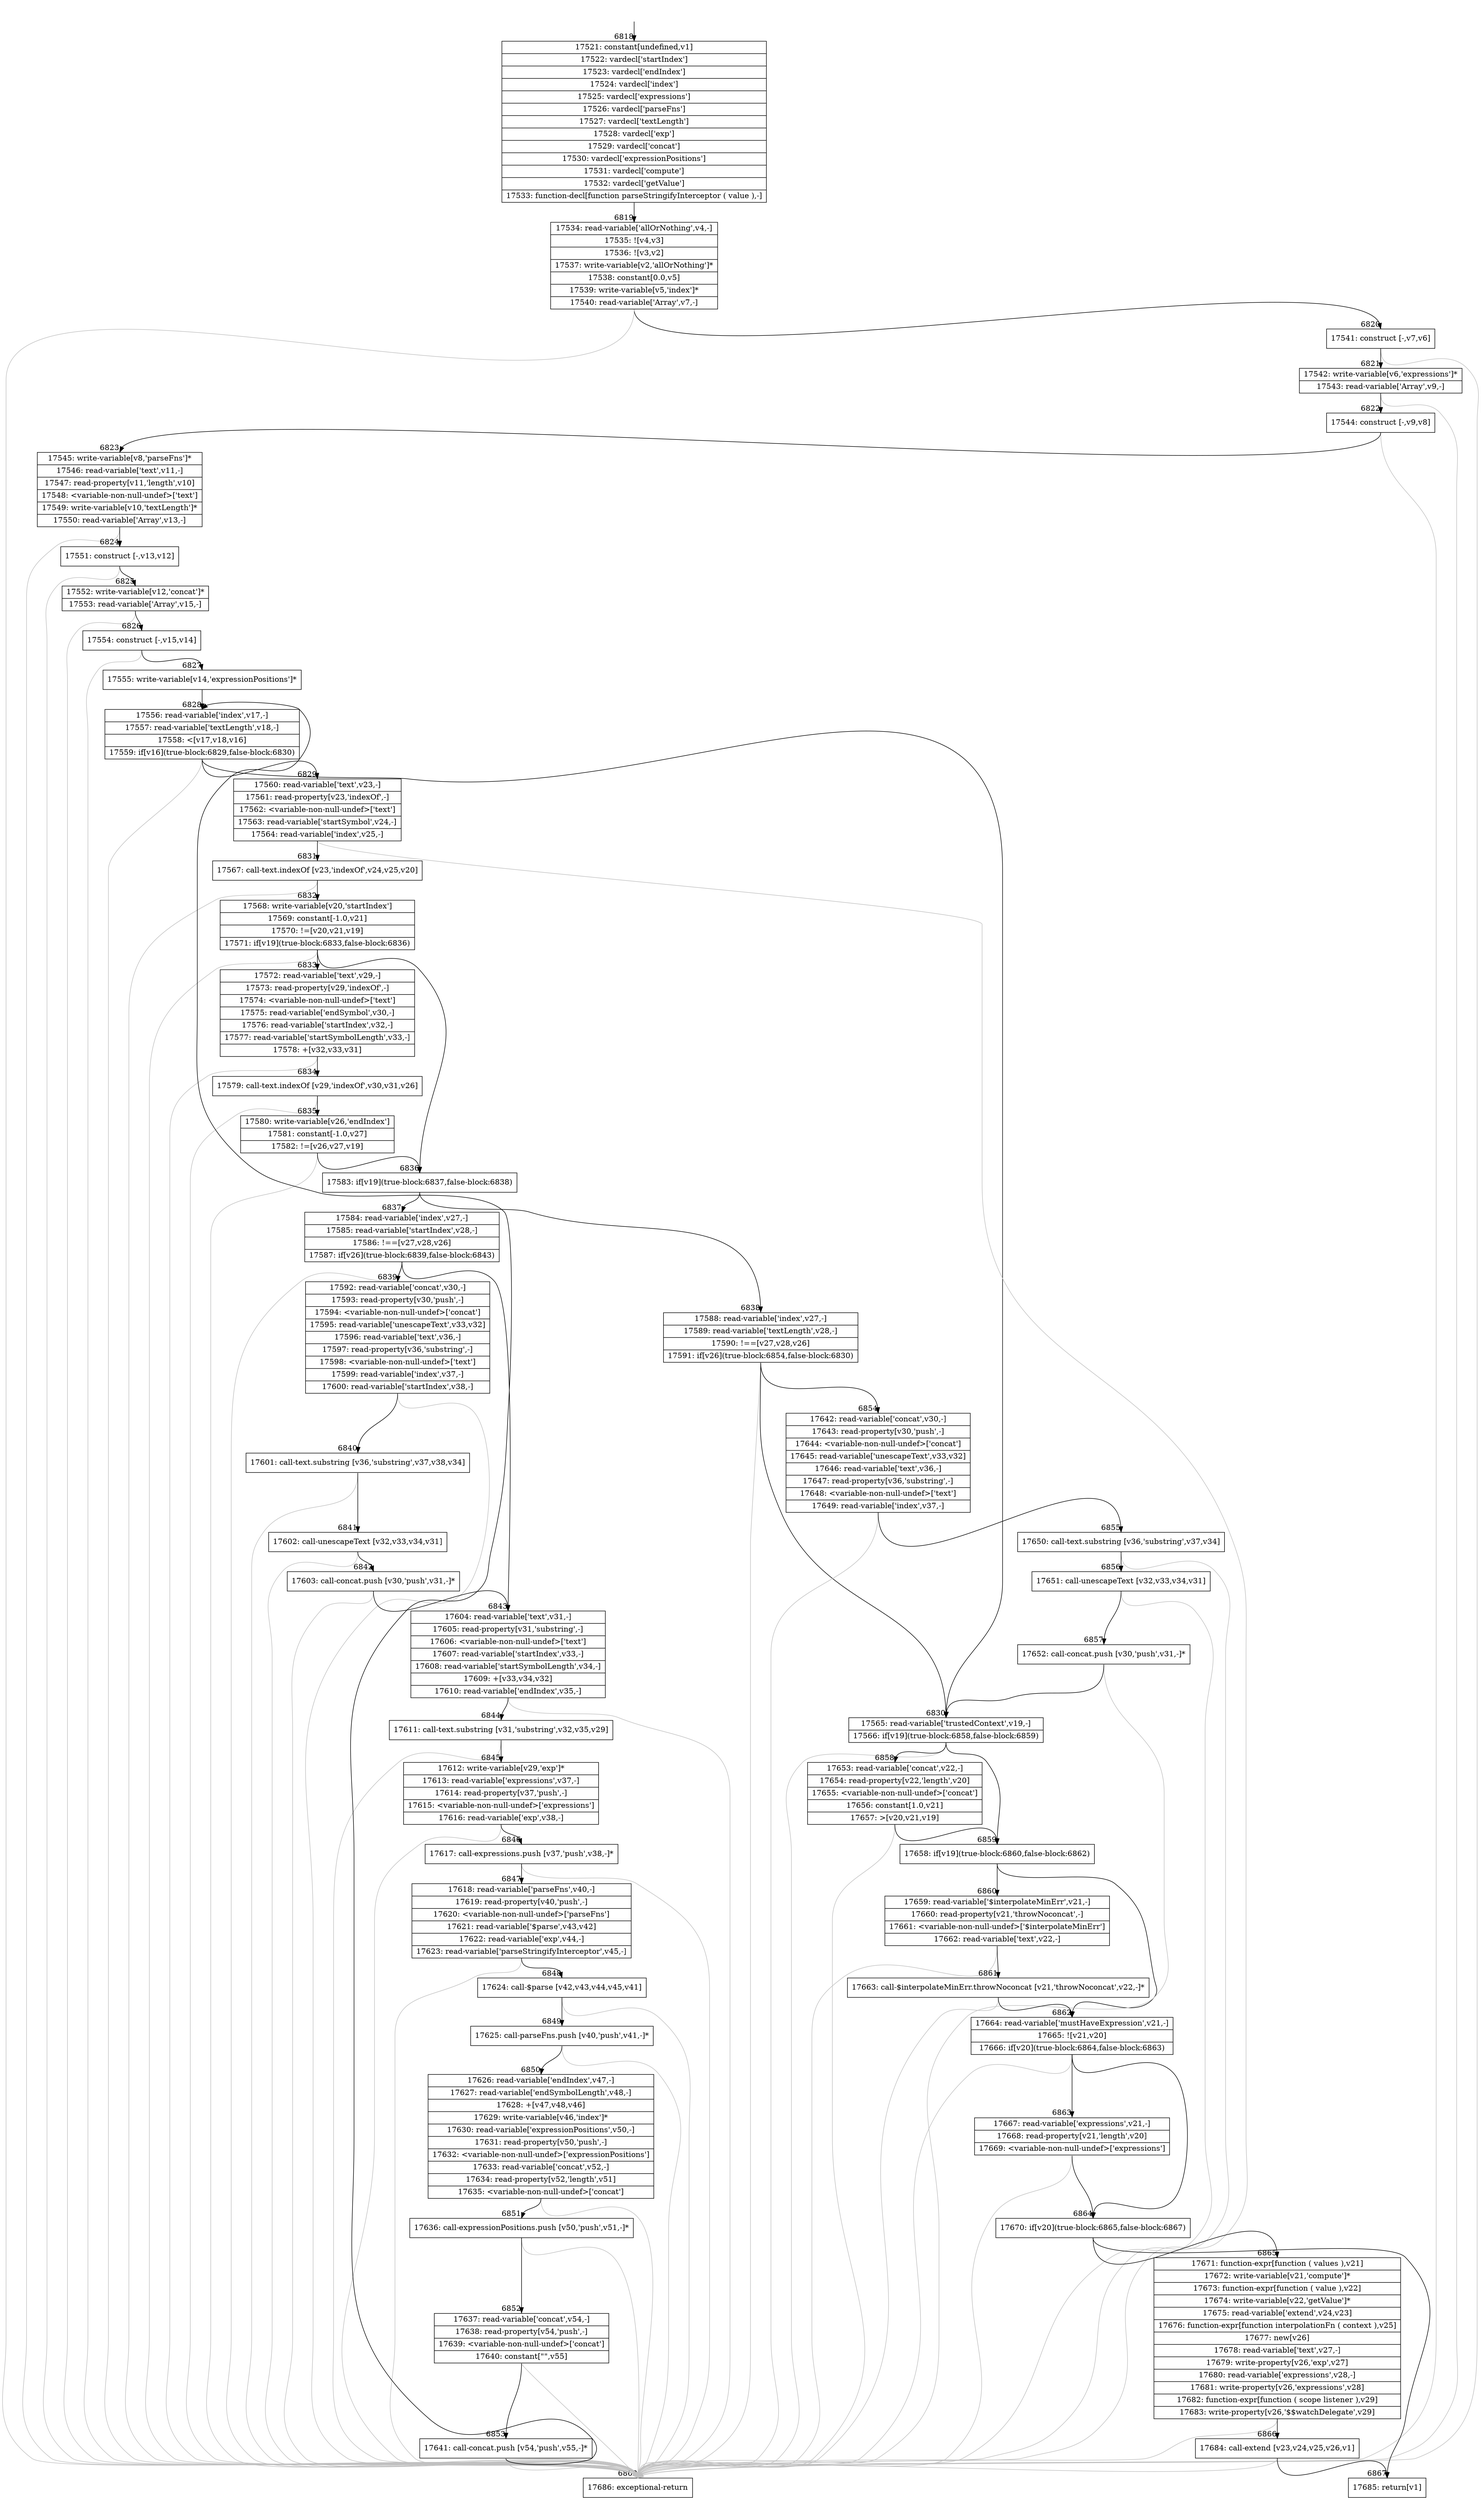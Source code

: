 digraph {
rankdir="TD"
BB_entry509[shape=none,label=""];
BB_entry509 -> BB6818 [tailport=s, headport=n, headlabel="    6818"]
BB6818 [shape=record label="{17521: constant[undefined,v1]|17522: vardecl['startIndex']|17523: vardecl['endIndex']|17524: vardecl['index']|17525: vardecl['expressions']|17526: vardecl['parseFns']|17527: vardecl['textLength']|17528: vardecl['exp']|17529: vardecl['concat']|17530: vardecl['expressionPositions']|17531: vardecl['compute']|17532: vardecl['getValue']|17533: function-decl[function parseStringifyInterceptor ( value ),-]}" ] 
BB6818 -> BB6819 [tailport=s, headport=n, headlabel="      6819"]
BB6819 [shape=record label="{17534: read-variable['allOrNothing',v4,-]|17535: ![v4,v3]|17536: ![v3,v2]|17537: write-variable[v2,'allOrNothing']*|17538: constant[0.0,v5]|17539: write-variable[v5,'index']*|17540: read-variable['Array',v7,-]}" ] 
BB6819 -> BB6820 [tailport=s, headport=n, headlabel="      6820"]
BB6819 -> BB6868 [tailport=s, headport=n, color=gray, headlabel="      6868"]
BB6820 [shape=record label="{17541: construct [-,v7,v6]}" ] 
BB6820 -> BB6821 [tailport=s, headport=n, headlabel="      6821"]
BB6820 -> BB6868 [tailport=s, headport=n, color=gray]
BB6821 [shape=record label="{17542: write-variable[v6,'expressions']*|17543: read-variable['Array',v9,-]}" ] 
BB6821 -> BB6822 [tailport=s, headport=n, headlabel="      6822"]
BB6821 -> BB6868 [tailport=s, headport=n, color=gray]
BB6822 [shape=record label="{17544: construct [-,v9,v8]}" ] 
BB6822 -> BB6823 [tailport=s, headport=n, headlabel="      6823"]
BB6822 -> BB6868 [tailport=s, headport=n, color=gray]
BB6823 [shape=record label="{17545: write-variable[v8,'parseFns']*|17546: read-variable['text',v11,-]|17547: read-property[v11,'length',v10]|17548: \<variable-non-null-undef\>['text']|17549: write-variable[v10,'textLength']*|17550: read-variable['Array',v13,-]}" ] 
BB6823 -> BB6824 [tailport=s, headport=n, headlabel="      6824"]
BB6823 -> BB6868 [tailport=s, headport=n, color=gray]
BB6824 [shape=record label="{17551: construct [-,v13,v12]}" ] 
BB6824 -> BB6825 [tailport=s, headport=n, headlabel="      6825"]
BB6824 -> BB6868 [tailport=s, headport=n, color=gray]
BB6825 [shape=record label="{17552: write-variable[v12,'concat']*|17553: read-variable['Array',v15,-]}" ] 
BB6825 -> BB6826 [tailport=s, headport=n, headlabel="      6826"]
BB6825 -> BB6868 [tailport=s, headport=n, color=gray]
BB6826 [shape=record label="{17554: construct [-,v15,v14]}" ] 
BB6826 -> BB6827 [tailport=s, headport=n, headlabel="      6827"]
BB6826 -> BB6868 [tailport=s, headport=n, color=gray]
BB6827 [shape=record label="{17555: write-variable[v14,'expressionPositions']*}" ] 
BB6827 -> BB6828 [tailport=s, headport=n, headlabel="      6828"]
BB6828 [shape=record label="{17556: read-variable['index',v17,-]|17557: read-variable['textLength',v18,-]|17558: \<[v17,v18,v16]|17559: if[v16](true-block:6829,false-block:6830)}" ] 
BB6828 -> BB6829 [tailport=s, headport=n, headlabel="      6829"]
BB6828 -> BB6830 [tailport=s, headport=n, headlabel="      6830"]
BB6828 -> BB6868 [tailport=s, headport=n, color=gray]
BB6829 [shape=record label="{17560: read-variable['text',v23,-]|17561: read-property[v23,'indexOf',-]|17562: \<variable-non-null-undef\>['text']|17563: read-variable['startSymbol',v24,-]|17564: read-variable['index',v25,-]}" ] 
BB6829 -> BB6831 [tailport=s, headport=n, headlabel="      6831"]
BB6829 -> BB6868 [tailport=s, headport=n, color=gray]
BB6830 [shape=record label="{17565: read-variable['trustedContext',v19,-]|17566: if[v19](true-block:6858,false-block:6859)}" ] 
BB6830 -> BB6859 [tailport=s, headport=n, headlabel="      6859"]
BB6830 -> BB6858 [tailport=s, headport=n, headlabel="      6858"]
BB6830 -> BB6868 [tailport=s, headport=n, color=gray]
BB6831 [shape=record label="{17567: call-text.indexOf [v23,'indexOf',v24,v25,v20]}" ] 
BB6831 -> BB6832 [tailport=s, headport=n, headlabel="      6832"]
BB6831 -> BB6868 [tailport=s, headport=n, color=gray]
BB6832 [shape=record label="{17568: write-variable[v20,'startIndex']|17569: constant[-1.0,v21]|17570: !=[v20,v21,v19]|17571: if[v19](true-block:6833,false-block:6836)}" ] 
BB6832 -> BB6836 [tailport=s, headport=n, headlabel="      6836"]
BB6832 -> BB6833 [tailport=s, headport=n, headlabel="      6833"]
BB6832 -> BB6868 [tailport=s, headport=n, color=gray]
BB6833 [shape=record label="{17572: read-variable['text',v29,-]|17573: read-property[v29,'indexOf',-]|17574: \<variable-non-null-undef\>['text']|17575: read-variable['endSymbol',v30,-]|17576: read-variable['startIndex',v32,-]|17577: read-variable['startSymbolLength',v33,-]|17578: +[v32,v33,v31]}" ] 
BB6833 -> BB6834 [tailport=s, headport=n, headlabel="      6834"]
BB6833 -> BB6868 [tailport=s, headport=n, color=gray]
BB6834 [shape=record label="{17579: call-text.indexOf [v29,'indexOf',v30,v31,v26]}" ] 
BB6834 -> BB6835 [tailport=s, headport=n, headlabel="      6835"]
BB6834 -> BB6868 [tailport=s, headport=n, color=gray]
BB6835 [shape=record label="{17580: write-variable[v26,'endIndex']|17581: constant[-1.0,v27]|17582: !=[v26,v27,v19]}" ] 
BB6835 -> BB6836 [tailport=s, headport=n]
BB6835 -> BB6868 [tailport=s, headport=n, color=gray]
BB6836 [shape=record label="{17583: if[v19](true-block:6837,false-block:6838)}" ] 
BB6836 -> BB6837 [tailport=s, headport=n, headlabel="      6837"]
BB6836 -> BB6838 [tailport=s, headport=n, headlabel="      6838"]
BB6837 [shape=record label="{17584: read-variable['index',v27,-]|17585: read-variable['startIndex',v28,-]|17586: !==[v27,v28,v26]|17587: if[v26](true-block:6839,false-block:6843)}" ] 
BB6837 -> BB6839 [tailport=s, headport=n, headlabel="      6839"]
BB6837 -> BB6843 [tailport=s, headport=n, headlabel="      6843"]
BB6837 -> BB6868 [tailport=s, headport=n, color=gray]
BB6838 [shape=record label="{17588: read-variable['index',v27,-]|17589: read-variable['textLength',v28,-]|17590: !==[v27,v28,v26]|17591: if[v26](true-block:6854,false-block:6830)}" ] 
BB6838 -> BB6854 [tailport=s, headport=n, headlabel="      6854"]
BB6838 -> BB6830 [tailport=s, headport=n]
BB6838 -> BB6868 [tailport=s, headport=n, color=gray]
BB6839 [shape=record label="{17592: read-variable['concat',v30,-]|17593: read-property[v30,'push',-]|17594: \<variable-non-null-undef\>['concat']|17595: read-variable['unescapeText',v33,v32]|17596: read-variable['text',v36,-]|17597: read-property[v36,'substring',-]|17598: \<variable-non-null-undef\>['text']|17599: read-variable['index',v37,-]|17600: read-variable['startIndex',v38,-]}" ] 
BB6839 -> BB6840 [tailport=s, headport=n, headlabel="      6840"]
BB6839 -> BB6868 [tailport=s, headport=n, color=gray]
BB6840 [shape=record label="{17601: call-text.substring [v36,'substring',v37,v38,v34]}" ] 
BB6840 -> BB6841 [tailport=s, headport=n, headlabel="      6841"]
BB6840 -> BB6868 [tailport=s, headport=n, color=gray]
BB6841 [shape=record label="{17602: call-unescapeText [v32,v33,v34,v31]}" ] 
BB6841 -> BB6842 [tailport=s, headport=n, headlabel="      6842"]
BB6841 -> BB6868 [tailport=s, headport=n, color=gray]
BB6842 [shape=record label="{17603: call-concat.push [v30,'push',v31,-]*}" ] 
BB6842 -> BB6843 [tailport=s, headport=n]
BB6842 -> BB6868 [tailport=s, headport=n, color=gray]
BB6843 [shape=record label="{17604: read-variable['text',v31,-]|17605: read-property[v31,'substring',-]|17606: \<variable-non-null-undef\>['text']|17607: read-variable['startIndex',v33,-]|17608: read-variable['startSymbolLength',v34,-]|17609: +[v33,v34,v32]|17610: read-variable['endIndex',v35,-]}" ] 
BB6843 -> BB6844 [tailport=s, headport=n, headlabel="      6844"]
BB6843 -> BB6868 [tailport=s, headport=n, color=gray]
BB6844 [shape=record label="{17611: call-text.substring [v31,'substring',v32,v35,v29]}" ] 
BB6844 -> BB6845 [tailport=s, headport=n, headlabel="      6845"]
BB6844 -> BB6868 [tailport=s, headport=n, color=gray]
BB6845 [shape=record label="{17612: write-variable[v29,'exp']*|17613: read-variable['expressions',v37,-]|17614: read-property[v37,'push',-]|17615: \<variable-non-null-undef\>['expressions']|17616: read-variable['exp',v38,-]}" ] 
BB6845 -> BB6846 [tailport=s, headport=n, headlabel="      6846"]
BB6845 -> BB6868 [tailport=s, headport=n, color=gray]
BB6846 [shape=record label="{17617: call-expressions.push [v37,'push',v38,-]*}" ] 
BB6846 -> BB6847 [tailport=s, headport=n, headlabel="      6847"]
BB6846 -> BB6868 [tailport=s, headport=n, color=gray]
BB6847 [shape=record label="{17618: read-variable['parseFns',v40,-]|17619: read-property[v40,'push',-]|17620: \<variable-non-null-undef\>['parseFns']|17621: read-variable['$parse',v43,v42]|17622: read-variable['exp',v44,-]|17623: read-variable['parseStringifyInterceptor',v45,-]}" ] 
BB6847 -> BB6848 [tailport=s, headport=n, headlabel="      6848"]
BB6847 -> BB6868 [tailport=s, headport=n, color=gray]
BB6848 [shape=record label="{17624: call-$parse [v42,v43,v44,v45,v41]}" ] 
BB6848 -> BB6849 [tailport=s, headport=n, headlabel="      6849"]
BB6848 -> BB6868 [tailport=s, headport=n, color=gray]
BB6849 [shape=record label="{17625: call-parseFns.push [v40,'push',v41,-]*}" ] 
BB6849 -> BB6850 [tailport=s, headport=n, headlabel="      6850"]
BB6849 -> BB6868 [tailport=s, headport=n, color=gray]
BB6850 [shape=record label="{17626: read-variable['endIndex',v47,-]|17627: read-variable['endSymbolLength',v48,-]|17628: +[v47,v48,v46]|17629: write-variable[v46,'index']*|17630: read-variable['expressionPositions',v50,-]|17631: read-property[v50,'push',-]|17632: \<variable-non-null-undef\>['expressionPositions']|17633: read-variable['concat',v52,-]|17634: read-property[v52,'length',v51]|17635: \<variable-non-null-undef\>['concat']}" ] 
BB6850 -> BB6851 [tailport=s, headport=n, headlabel="      6851"]
BB6850 -> BB6868 [tailport=s, headport=n, color=gray]
BB6851 [shape=record label="{17636: call-expressionPositions.push [v50,'push',v51,-]*}" ] 
BB6851 -> BB6852 [tailport=s, headport=n, headlabel="      6852"]
BB6851 -> BB6868 [tailport=s, headport=n, color=gray]
BB6852 [shape=record label="{17637: read-variable['concat',v54,-]|17638: read-property[v54,'push',-]|17639: \<variable-non-null-undef\>['concat']|17640: constant[\"\",v55]}" ] 
BB6852 -> BB6853 [tailport=s, headport=n, headlabel="      6853"]
BB6852 -> BB6868 [tailport=s, headport=n, color=gray]
BB6853 [shape=record label="{17641: call-concat.push [v54,'push',v55,-]*}" ] 
BB6853 -> BB6828 [tailport=s, headport=n]
BB6853 -> BB6868 [tailport=s, headport=n, color=gray]
BB6854 [shape=record label="{17642: read-variable['concat',v30,-]|17643: read-property[v30,'push',-]|17644: \<variable-non-null-undef\>['concat']|17645: read-variable['unescapeText',v33,v32]|17646: read-variable['text',v36,-]|17647: read-property[v36,'substring',-]|17648: \<variable-non-null-undef\>['text']|17649: read-variable['index',v37,-]}" ] 
BB6854 -> BB6855 [tailport=s, headport=n, headlabel="      6855"]
BB6854 -> BB6868 [tailport=s, headport=n, color=gray]
BB6855 [shape=record label="{17650: call-text.substring [v36,'substring',v37,v34]}" ] 
BB6855 -> BB6856 [tailport=s, headport=n, headlabel="      6856"]
BB6855 -> BB6868 [tailport=s, headport=n, color=gray]
BB6856 [shape=record label="{17651: call-unescapeText [v32,v33,v34,v31]}" ] 
BB6856 -> BB6857 [tailport=s, headport=n, headlabel="      6857"]
BB6856 -> BB6868 [tailport=s, headport=n, color=gray]
BB6857 [shape=record label="{17652: call-concat.push [v30,'push',v31,-]*}" ] 
BB6857 -> BB6830 [tailport=s, headport=n]
BB6857 -> BB6868 [tailport=s, headport=n, color=gray]
BB6858 [shape=record label="{17653: read-variable['concat',v22,-]|17654: read-property[v22,'length',v20]|17655: \<variable-non-null-undef\>['concat']|17656: constant[1.0,v21]|17657: \>[v20,v21,v19]}" ] 
BB6858 -> BB6859 [tailport=s, headport=n]
BB6858 -> BB6868 [tailport=s, headport=n, color=gray]
BB6859 [shape=record label="{17658: if[v19](true-block:6860,false-block:6862)}" ] 
BB6859 -> BB6860 [tailport=s, headport=n, headlabel="      6860"]
BB6859 -> BB6862 [tailport=s, headport=n, headlabel="      6862"]
BB6860 [shape=record label="{17659: read-variable['$interpolateMinErr',v21,-]|17660: read-property[v21,'throwNoconcat',-]|17661: \<variable-non-null-undef\>['$interpolateMinErr']|17662: read-variable['text',v22,-]}" ] 
BB6860 -> BB6861 [tailport=s, headport=n, headlabel="      6861"]
BB6860 -> BB6868 [tailport=s, headport=n, color=gray]
BB6861 [shape=record label="{17663: call-$interpolateMinErr.throwNoconcat [v21,'throwNoconcat',v22,-]*}" ] 
BB6861 -> BB6862 [tailport=s, headport=n]
BB6861 -> BB6868 [tailport=s, headport=n, color=gray]
BB6862 [shape=record label="{17664: read-variable['mustHaveExpression',v21,-]|17665: ![v21,v20]|17666: if[v20](true-block:6864,false-block:6863)}" ] 
BB6862 -> BB6864 [tailport=s, headport=n, headlabel="      6864"]
BB6862 -> BB6863 [tailport=s, headport=n, headlabel="      6863"]
BB6862 -> BB6868 [tailport=s, headport=n, color=gray]
BB6863 [shape=record label="{17667: read-variable['expressions',v21,-]|17668: read-property[v21,'length',v20]|17669: \<variable-non-null-undef\>['expressions']}" ] 
BB6863 -> BB6864 [tailport=s, headport=n]
BB6863 -> BB6868 [tailport=s, headport=n, color=gray]
BB6864 [shape=record label="{17670: if[v20](true-block:6865,false-block:6867)}" ] 
BB6864 -> BB6865 [tailport=s, headport=n, headlabel="      6865"]
BB6864 -> BB6867 [tailport=s, headport=n, headlabel="      6867"]
BB6865 [shape=record label="{17671: function-expr[function ( values ),v21]|17672: write-variable[v21,'compute']*|17673: function-expr[function ( value ),v22]|17674: write-variable[v22,'getValue']*|17675: read-variable['extend',v24,v23]|17676: function-expr[function interpolationFn ( context ),v25]|17677: new[v26]|17678: read-variable['text',v27,-]|17679: write-property[v26,'exp',v27]|17680: read-variable['expressions',v28,-]|17681: write-property[v26,'expressions',v28]|17682: function-expr[function ( scope listener ),v29]|17683: write-property[v26,'$$watchDelegate',v29]}" ] 
BB6865 -> BB6866 [tailport=s, headport=n, headlabel="      6866"]
BB6865 -> BB6868 [tailport=s, headport=n, color=gray]
BB6866 [shape=record label="{17684: call-extend [v23,v24,v25,v26,v1]}" ] 
BB6866 -> BB6867 [tailport=s, headport=n]
BB6866 -> BB6868 [tailport=s, headport=n, color=gray]
BB6867 [shape=record label="{17685: return[v1]}" ] 
BB6868 [shape=record label="{17686: exceptional-return}" ] 
//#$~ 10889
}
